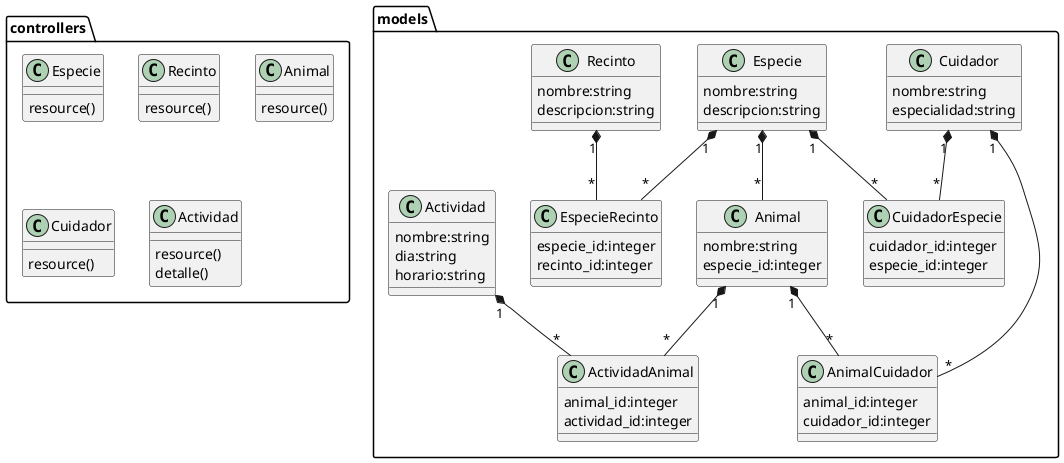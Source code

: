 @startuml
class models.Especie{
    nombre:string
    descripcion:string
}
class models.Recinto{
    nombre:string
    descripcion:string
}
class models.Animal{
    nombre:string
    especie_id:integer
}
class models.Cuidador{
    nombre:string
    especialidad:string
}

class models.Actividad{
    nombre:string
    dia:string
    horario:string
}
class models.ActividadAnimal{
    animal_id:integer
    actividad_id:integer
}
class models.AnimalCuidador{
    animal_id:integer
    cuidador_id:integer
}
class models.CuidadorEspecie{
    cuidador_id:integer
    especie_id:integer
}
class models.EspecieRecinto{
    especie_id:integer
    recinto_id:integer
}
models.Especie "1"*--"*" models.EspecieRecinto
models.Recinto "1"*--"*" models.EspecieRecinto
models.Especie "1"*--"*" models.Animal
models.Actividad "1"*--"*" models.ActividadAnimal 
models.Animal "1"*--"*" models.ActividadAnimal 
models.Cuidador"1"*--"*"models.CuidadorEspecie
models.Especie "1"*--"*" models.CuidadorEspecie
models.Animal "1"*--"*" models.AnimalCuidador 
models.Cuidador "1"*--"*" models.AnimalCuidador 

class controllers.Especie{
    resource()
}

class controllers.Recinto{
    resource()
}

class controllers.Animal{
    resource()
}

class controllers.Cuidador{
    resource()
}

class controllers.Actividad{
    resource()
    detalle()
}

@enduml
'Un recinto cuenta con las condiciones apropiadas para el desarrollo de una especie y una especie agrupa animales.'
hora de finalizacion 4:45